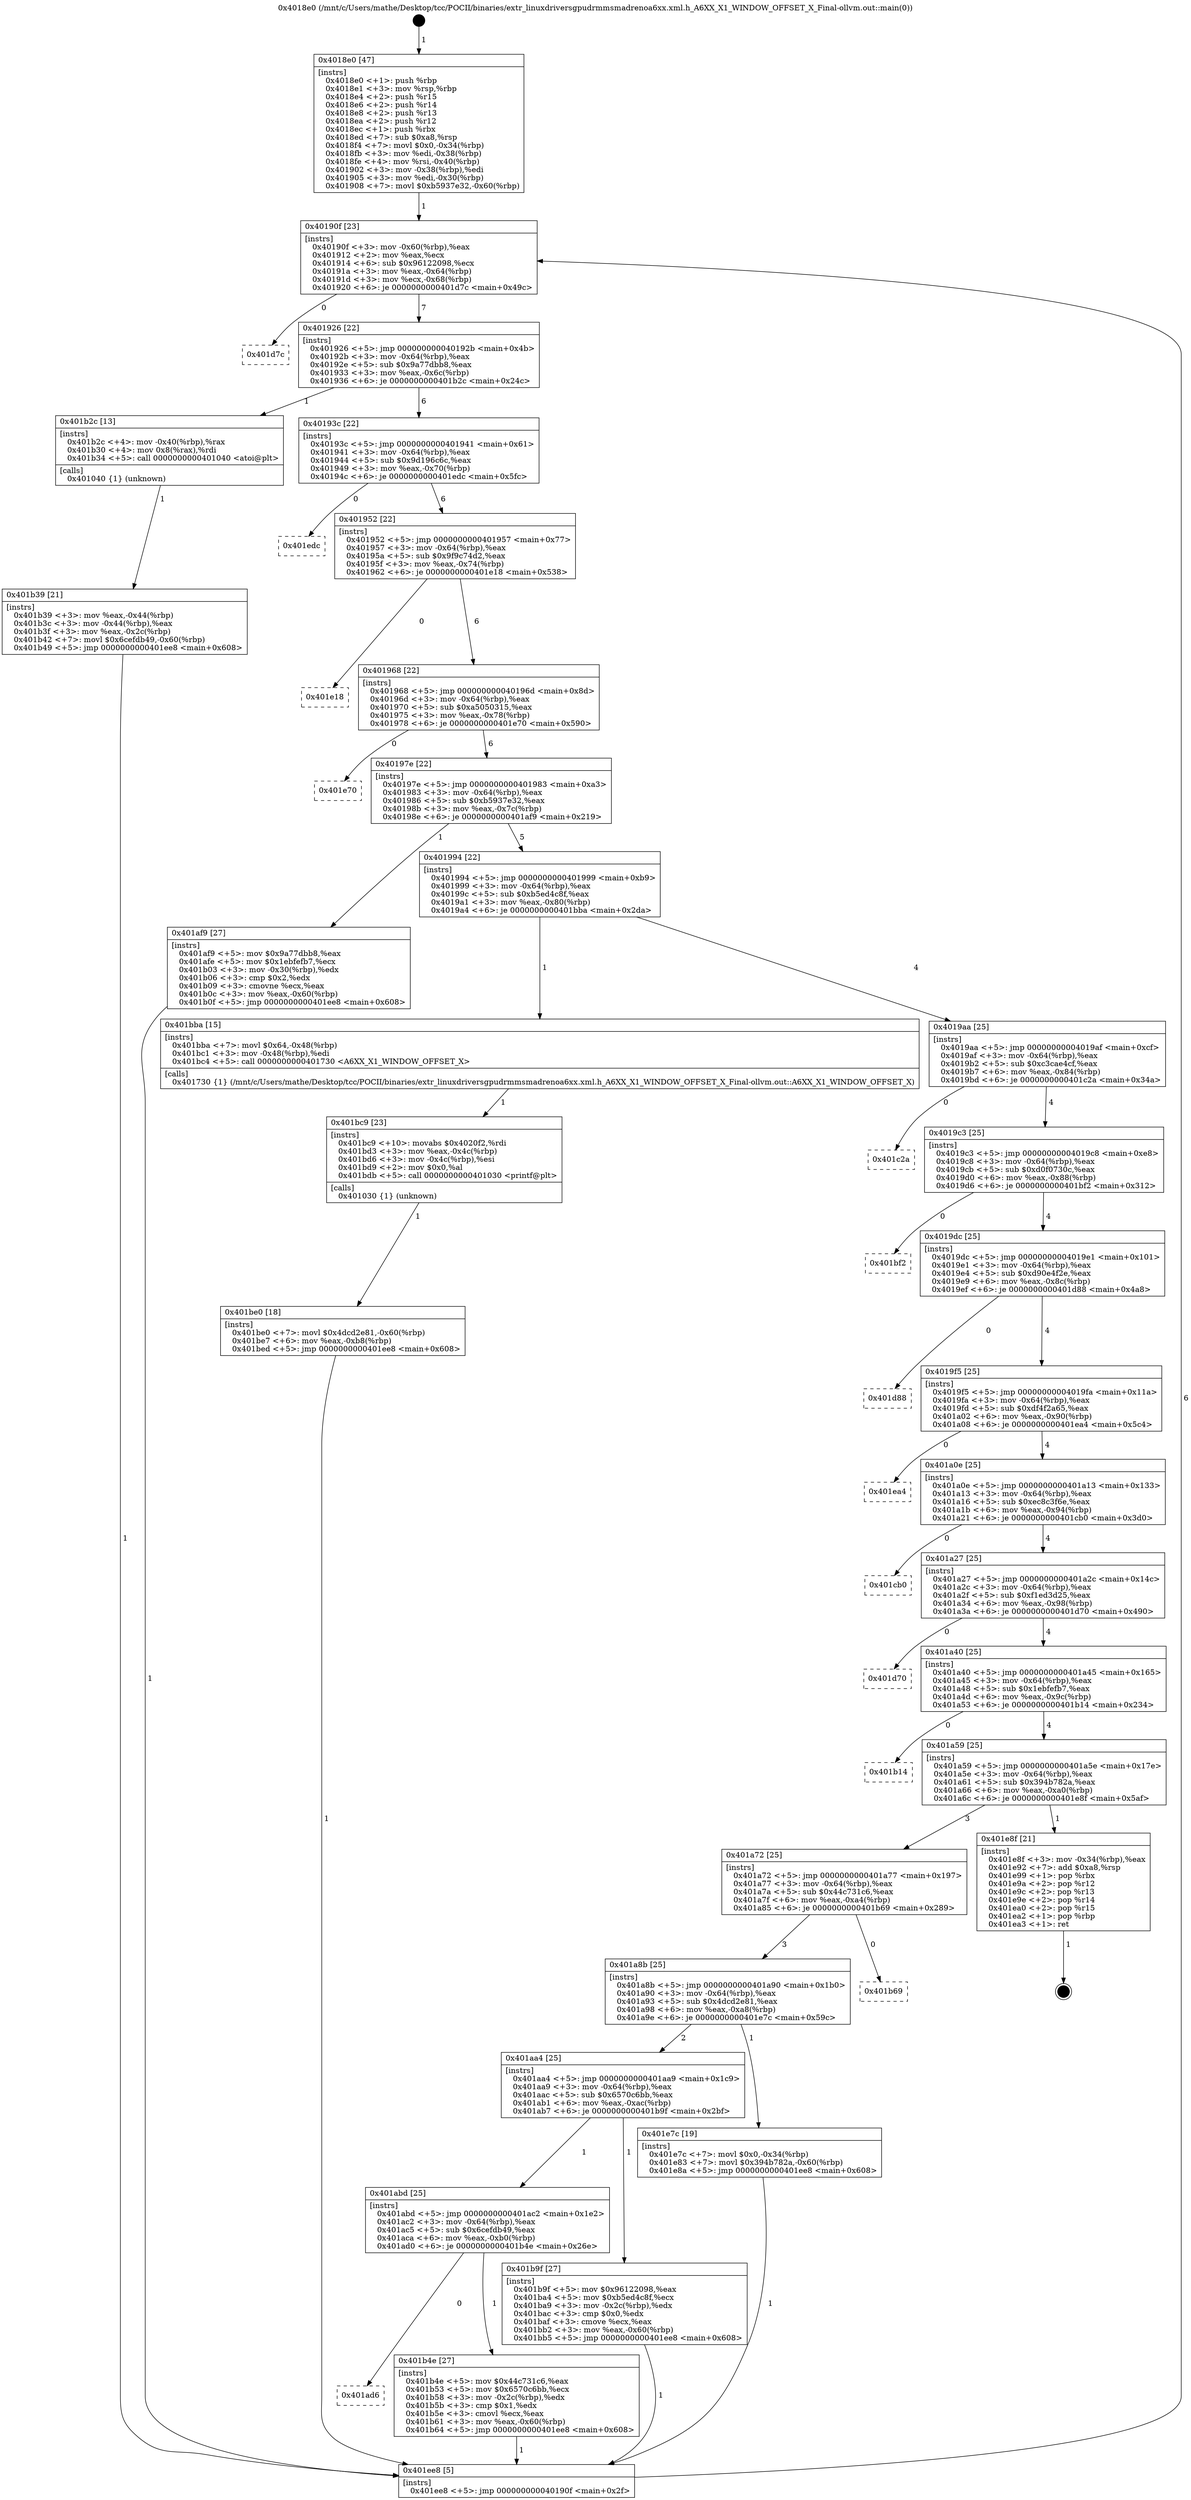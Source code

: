 digraph "0x4018e0" {
  label = "0x4018e0 (/mnt/c/Users/mathe/Desktop/tcc/POCII/binaries/extr_linuxdriversgpudrmmsmadrenoa6xx.xml.h_A6XX_X1_WINDOW_OFFSET_X_Final-ollvm.out::main(0))"
  labelloc = "t"
  node[shape=record]

  Entry [label="",width=0.3,height=0.3,shape=circle,fillcolor=black,style=filled]
  "0x40190f" [label="{
     0x40190f [23]\l
     | [instrs]\l
     &nbsp;&nbsp;0x40190f \<+3\>: mov -0x60(%rbp),%eax\l
     &nbsp;&nbsp;0x401912 \<+2\>: mov %eax,%ecx\l
     &nbsp;&nbsp;0x401914 \<+6\>: sub $0x96122098,%ecx\l
     &nbsp;&nbsp;0x40191a \<+3\>: mov %eax,-0x64(%rbp)\l
     &nbsp;&nbsp;0x40191d \<+3\>: mov %ecx,-0x68(%rbp)\l
     &nbsp;&nbsp;0x401920 \<+6\>: je 0000000000401d7c \<main+0x49c\>\l
  }"]
  "0x401d7c" [label="{
     0x401d7c\l
  }", style=dashed]
  "0x401926" [label="{
     0x401926 [22]\l
     | [instrs]\l
     &nbsp;&nbsp;0x401926 \<+5\>: jmp 000000000040192b \<main+0x4b\>\l
     &nbsp;&nbsp;0x40192b \<+3\>: mov -0x64(%rbp),%eax\l
     &nbsp;&nbsp;0x40192e \<+5\>: sub $0x9a77dbb8,%eax\l
     &nbsp;&nbsp;0x401933 \<+3\>: mov %eax,-0x6c(%rbp)\l
     &nbsp;&nbsp;0x401936 \<+6\>: je 0000000000401b2c \<main+0x24c\>\l
  }"]
  Exit [label="",width=0.3,height=0.3,shape=circle,fillcolor=black,style=filled,peripheries=2]
  "0x401b2c" [label="{
     0x401b2c [13]\l
     | [instrs]\l
     &nbsp;&nbsp;0x401b2c \<+4\>: mov -0x40(%rbp),%rax\l
     &nbsp;&nbsp;0x401b30 \<+4\>: mov 0x8(%rax),%rdi\l
     &nbsp;&nbsp;0x401b34 \<+5\>: call 0000000000401040 \<atoi@plt\>\l
     | [calls]\l
     &nbsp;&nbsp;0x401040 \{1\} (unknown)\l
  }"]
  "0x40193c" [label="{
     0x40193c [22]\l
     | [instrs]\l
     &nbsp;&nbsp;0x40193c \<+5\>: jmp 0000000000401941 \<main+0x61\>\l
     &nbsp;&nbsp;0x401941 \<+3\>: mov -0x64(%rbp),%eax\l
     &nbsp;&nbsp;0x401944 \<+5\>: sub $0x9d196c6c,%eax\l
     &nbsp;&nbsp;0x401949 \<+3\>: mov %eax,-0x70(%rbp)\l
     &nbsp;&nbsp;0x40194c \<+6\>: je 0000000000401edc \<main+0x5fc\>\l
  }"]
  "0x401be0" [label="{
     0x401be0 [18]\l
     | [instrs]\l
     &nbsp;&nbsp;0x401be0 \<+7\>: movl $0x4dcd2e81,-0x60(%rbp)\l
     &nbsp;&nbsp;0x401be7 \<+6\>: mov %eax,-0xb8(%rbp)\l
     &nbsp;&nbsp;0x401bed \<+5\>: jmp 0000000000401ee8 \<main+0x608\>\l
  }"]
  "0x401edc" [label="{
     0x401edc\l
  }", style=dashed]
  "0x401952" [label="{
     0x401952 [22]\l
     | [instrs]\l
     &nbsp;&nbsp;0x401952 \<+5\>: jmp 0000000000401957 \<main+0x77\>\l
     &nbsp;&nbsp;0x401957 \<+3\>: mov -0x64(%rbp),%eax\l
     &nbsp;&nbsp;0x40195a \<+5\>: sub $0x9f9c74d2,%eax\l
     &nbsp;&nbsp;0x40195f \<+3\>: mov %eax,-0x74(%rbp)\l
     &nbsp;&nbsp;0x401962 \<+6\>: je 0000000000401e18 \<main+0x538\>\l
  }"]
  "0x401bc9" [label="{
     0x401bc9 [23]\l
     | [instrs]\l
     &nbsp;&nbsp;0x401bc9 \<+10\>: movabs $0x4020f2,%rdi\l
     &nbsp;&nbsp;0x401bd3 \<+3\>: mov %eax,-0x4c(%rbp)\l
     &nbsp;&nbsp;0x401bd6 \<+3\>: mov -0x4c(%rbp),%esi\l
     &nbsp;&nbsp;0x401bd9 \<+2\>: mov $0x0,%al\l
     &nbsp;&nbsp;0x401bdb \<+5\>: call 0000000000401030 \<printf@plt\>\l
     | [calls]\l
     &nbsp;&nbsp;0x401030 \{1\} (unknown)\l
  }"]
  "0x401e18" [label="{
     0x401e18\l
  }", style=dashed]
  "0x401968" [label="{
     0x401968 [22]\l
     | [instrs]\l
     &nbsp;&nbsp;0x401968 \<+5\>: jmp 000000000040196d \<main+0x8d\>\l
     &nbsp;&nbsp;0x40196d \<+3\>: mov -0x64(%rbp),%eax\l
     &nbsp;&nbsp;0x401970 \<+5\>: sub $0xa5050315,%eax\l
     &nbsp;&nbsp;0x401975 \<+3\>: mov %eax,-0x78(%rbp)\l
     &nbsp;&nbsp;0x401978 \<+6\>: je 0000000000401e70 \<main+0x590\>\l
  }"]
  "0x401ad6" [label="{
     0x401ad6\l
  }", style=dashed]
  "0x401e70" [label="{
     0x401e70\l
  }", style=dashed]
  "0x40197e" [label="{
     0x40197e [22]\l
     | [instrs]\l
     &nbsp;&nbsp;0x40197e \<+5\>: jmp 0000000000401983 \<main+0xa3\>\l
     &nbsp;&nbsp;0x401983 \<+3\>: mov -0x64(%rbp),%eax\l
     &nbsp;&nbsp;0x401986 \<+5\>: sub $0xb5937e32,%eax\l
     &nbsp;&nbsp;0x40198b \<+3\>: mov %eax,-0x7c(%rbp)\l
     &nbsp;&nbsp;0x40198e \<+6\>: je 0000000000401af9 \<main+0x219\>\l
  }"]
  "0x401b4e" [label="{
     0x401b4e [27]\l
     | [instrs]\l
     &nbsp;&nbsp;0x401b4e \<+5\>: mov $0x44c731c6,%eax\l
     &nbsp;&nbsp;0x401b53 \<+5\>: mov $0x6570c6bb,%ecx\l
     &nbsp;&nbsp;0x401b58 \<+3\>: mov -0x2c(%rbp),%edx\l
     &nbsp;&nbsp;0x401b5b \<+3\>: cmp $0x1,%edx\l
     &nbsp;&nbsp;0x401b5e \<+3\>: cmovl %ecx,%eax\l
     &nbsp;&nbsp;0x401b61 \<+3\>: mov %eax,-0x60(%rbp)\l
     &nbsp;&nbsp;0x401b64 \<+5\>: jmp 0000000000401ee8 \<main+0x608\>\l
  }"]
  "0x401af9" [label="{
     0x401af9 [27]\l
     | [instrs]\l
     &nbsp;&nbsp;0x401af9 \<+5\>: mov $0x9a77dbb8,%eax\l
     &nbsp;&nbsp;0x401afe \<+5\>: mov $0x1ebfefb7,%ecx\l
     &nbsp;&nbsp;0x401b03 \<+3\>: mov -0x30(%rbp),%edx\l
     &nbsp;&nbsp;0x401b06 \<+3\>: cmp $0x2,%edx\l
     &nbsp;&nbsp;0x401b09 \<+3\>: cmovne %ecx,%eax\l
     &nbsp;&nbsp;0x401b0c \<+3\>: mov %eax,-0x60(%rbp)\l
     &nbsp;&nbsp;0x401b0f \<+5\>: jmp 0000000000401ee8 \<main+0x608\>\l
  }"]
  "0x401994" [label="{
     0x401994 [22]\l
     | [instrs]\l
     &nbsp;&nbsp;0x401994 \<+5\>: jmp 0000000000401999 \<main+0xb9\>\l
     &nbsp;&nbsp;0x401999 \<+3\>: mov -0x64(%rbp),%eax\l
     &nbsp;&nbsp;0x40199c \<+5\>: sub $0xb5ed4c8f,%eax\l
     &nbsp;&nbsp;0x4019a1 \<+3\>: mov %eax,-0x80(%rbp)\l
     &nbsp;&nbsp;0x4019a4 \<+6\>: je 0000000000401bba \<main+0x2da\>\l
  }"]
  "0x401ee8" [label="{
     0x401ee8 [5]\l
     | [instrs]\l
     &nbsp;&nbsp;0x401ee8 \<+5\>: jmp 000000000040190f \<main+0x2f\>\l
  }"]
  "0x4018e0" [label="{
     0x4018e0 [47]\l
     | [instrs]\l
     &nbsp;&nbsp;0x4018e0 \<+1\>: push %rbp\l
     &nbsp;&nbsp;0x4018e1 \<+3\>: mov %rsp,%rbp\l
     &nbsp;&nbsp;0x4018e4 \<+2\>: push %r15\l
     &nbsp;&nbsp;0x4018e6 \<+2\>: push %r14\l
     &nbsp;&nbsp;0x4018e8 \<+2\>: push %r13\l
     &nbsp;&nbsp;0x4018ea \<+2\>: push %r12\l
     &nbsp;&nbsp;0x4018ec \<+1\>: push %rbx\l
     &nbsp;&nbsp;0x4018ed \<+7\>: sub $0xa8,%rsp\l
     &nbsp;&nbsp;0x4018f4 \<+7\>: movl $0x0,-0x34(%rbp)\l
     &nbsp;&nbsp;0x4018fb \<+3\>: mov %edi,-0x38(%rbp)\l
     &nbsp;&nbsp;0x4018fe \<+4\>: mov %rsi,-0x40(%rbp)\l
     &nbsp;&nbsp;0x401902 \<+3\>: mov -0x38(%rbp),%edi\l
     &nbsp;&nbsp;0x401905 \<+3\>: mov %edi,-0x30(%rbp)\l
     &nbsp;&nbsp;0x401908 \<+7\>: movl $0xb5937e32,-0x60(%rbp)\l
  }"]
  "0x401b39" [label="{
     0x401b39 [21]\l
     | [instrs]\l
     &nbsp;&nbsp;0x401b39 \<+3\>: mov %eax,-0x44(%rbp)\l
     &nbsp;&nbsp;0x401b3c \<+3\>: mov -0x44(%rbp),%eax\l
     &nbsp;&nbsp;0x401b3f \<+3\>: mov %eax,-0x2c(%rbp)\l
     &nbsp;&nbsp;0x401b42 \<+7\>: movl $0x6cefdb49,-0x60(%rbp)\l
     &nbsp;&nbsp;0x401b49 \<+5\>: jmp 0000000000401ee8 \<main+0x608\>\l
  }"]
  "0x401abd" [label="{
     0x401abd [25]\l
     | [instrs]\l
     &nbsp;&nbsp;0x401abd \<+5\>: jmp 0000000000401ac2 \<main+0x1e2\>\l
     &nbsp;&nbsp;0x401ac2 \<+3\>: mov -0x64(%rbp),%eax\l
     &nbsp;&nbsp;0x401ac5 \<+5\>: sub $0x6cefdb49,%eax\l
     &nbsp;&nbsp;0x401aca \<+6\>: mov %eax,-0xb0(%rbp)\l
     &nbsp;&nbsp;0x401ad0 \<+6\>: je 0000000000401b4e \<main+0x26e\>\l
  }"]
  "0x401bba" [label="{
     0x401bba [15]\l
     | [instrs]\l
     &nbsp;&nbsp;0x401bba \<+7\>: movl $0x64,-0x48(%rbp)\l
     &nbsp;&nbsp;0x401bc1 \<+3\>: mov -0x48(%rbp),%edi\l
     &nbsp;&nbsp;0x401bc4 \<+5\>: call 0000000000401730 \<A6XX_X1_WINDOW_OFFSET_X\>\l
     | [calls]\l
     &nbsp;&nbsp;0x401730 \{1\} (/mnt/c/Users/mathe/Desktop/tcc/POCII/binaries/extr_linuxdriversgpudrmmsmadrenoa6xx.xml.h_A6XX_X1_WINDOW_OFFSET_X_Final-ollvm.out::A6XX_X1_WINDOW_OFFSET_X)\l
  }"]
  "0x4019aa" [label="{
     0x4019aa [25]\l
     | [instrs]\l
     &nbsp;&nbsp;0x4019aa \<+5\>: jmp 00000000004019af \<main+0xcf\>\l
     &nbsp;&nbsp;0x4019af \<+3\>: mov -0x64(%rbp),%eax\l
     &nbsp;&nbsp;0x4019b2 \<+5\>: sub $0xc3cae4cf,%eax\l
     &nbsp;&nbsp;0x4019b7 \<+6\>: mov %eax,-0x84(%rbp)\l
     &nbsp;&nbsp;0x4019bd \<+6\>: je 0000000000401c2a \<main+0x34a\>\l
  }"]
  "0x401b9f" [label="{
     0x401b9f [27]\l
     | [instrs]\l
     &nbsp;&nbsp;0x401b9f \<+5\>: mov $0x96122098,%eax\l
     &nbsp;&nbsp;0x401ba4 \<+5\>: mov $0xb5ed4c8f,%ecx\l
     &nbsp;&nbsp;0x401ba9 \<+3\>: mov -0x2c(%rbp),%edx\l
     &nbsp;&nbsp;0x401bac \<+3\>: cmp $0x0,%edx\l
     &nbsp;&nbsp;0x401baf \<+3\>: cmove %ecx,%eax\l
     &nbsp;&nbsp;0x401bb2 \<+3\>: mov %eax,-0x60(%rbp)\l
     &nbsp;&nbsp;0x401bb5 \<+5\>: jmp 0000000000401ee8 \<main+0x608\>\l
  }"]
  "0x401c2a" [label="{
     0x401c2a\l
  }", style=dashed]
  "0x4019c3" [label="{
     0x4019c3 [25]\l
     | [instrs]\l
     &nbsp;&nbsp;0x4019c3 \<+5\>: jmp 00000000004019c8 \<main+0xe8\>\l
     &nbsp;&nbsp;0x4019c8 \<+3\>: mov -0x64(%rbp),%eax\l
     &nbsp;&nbsp;0x4019cb \<+5\>: sub $0xd0f0730c,%eax\l
     &nbsp;&nbsp;0x4019d0 \<+6\>: mov %eax,-0x88(%rbp)\l
     &nbsp;&nbsp;0x4019d6 \<+6\>: je 0000000000401bf2 \<main+0x312\>\l
  }"]
  "0x401aa4" [label="{
     0x401aa4 [25]\l
     | [instrs]\l
     &nbsp;&nbsp;0x401aa4 \<+5\>: jmp 0000000000401aa9 \<main+0x1c9\>\l
     &nbsp;&nbsp;0x401aa9 \<+3\>: mov -0x64(%rbp),%eax\l
     &nbsp;&nbsp;0x401aac \<+5\>: sub $0x6570c6bb,%eax\l
     &nbsp;&nbsp;0x401ab1 \<+6\>: mov %eax,-0xac(%rbp)\l
     &nbsp;&nbsp;0x401ab7 \<+6\>: je 0000000000401b9f \<main+0x2bf\>\l
  }"]
  "0x401bf2" [label="{
     0x401bf2\l
  }", style=dashed]
  "0x4019dc" [label="{
     0x4019dc [25]\l
     | [instrs]\l
     &nbsp;&nbsp;0x4019dc \<+5\>: jmp 00000000004019e1 \<main+0x101\>\l
     &nbsp;&nbsp;0x4019e1 \<+3\>: mov -0x64(%rbp),%eax\l
     &nbsp;&nbsp;0x4019e4 \<+5\>: sub $0xd90e4f2e,%eax\l
     &nbsp;&nbsp;0x4019e9 \<+6\>: mov %eax,-0x8c(%rbp)\l
     &nbsp;&nbsp;0x4019ef \<+6\>: je 0000000000401d88 \<main+0x4a8\>\l
  }"]
  "0x401e7c" [label="{
     0x401e7c [19]\l
     | [instrs]\l
     &nbsp;&nbsp;0x401e7c \<+7\>: movl $0x0,-0x34(%rbp)\l
     &nbsp;&nbsp;0x401e83 \<+7\>: movl $0x394b782a,-0x60(%rbp)\l
     &nbsp;&nbsp;0x401e8a \<+5\>: jmp 0000000000401ee8 \<main+0x608\>\l
  }"]
  "0x401d88" [label="{
     0x401d88\l
  }", style=dashed]
  "0x4019f5" [label="{
     0x4019f5 [25]\l
     | [instrs]\l
     &nbsp;&nbsp;0x4019f5 \<+5\>: jmp 00000000004019fa \<main+0x11a\>\l
     &nbsp;&nbsp;0x4019fa \<+3\>: mov -0x64(%rbp),%eax\l
     &nbsp;&nbsp;0x4019fd \<+5\>: sub $0xdf4f2a65,%eax\l
     &nbsp;&nbsp;0x401a02 \<+6\>: mov %eax,-0x90(%rbp)\l
     &nbsp;&nbsp;0x401a08 \<+6\>: je 0000000000401ea4 \<main+0x5c4\>\l
  }"]
  "0x401a8b" [label="{
     0x401a8b [25]\l
     | [instrs]\l
     &nbsp;&nbsp;0x401a8b \<+5\>: jmp 0000000000401a90 \<main+0x1b0\>\l
     &nbsp;&nbsp;0x401a90 \<+3\>: mov -0x64(%rbp),%eax\l
     &nbsp;&nbsp;0x401a93 \<+5\>: sub $0x4dcd2e81,%eax\l
     &nbsp;&nbsp;0x401a98 \<+6\>: mov %eax,-0xa8(%rbp)\l
     &nbsp;&nbsp;0x401a9e \<+6\>: je 0000000000401e7c \<main+0x59c\>\l
  }"]
  "0x401ea4" [label="{
     0x401ea4\l
  }", style=dashed]
  "0x401a0e" [label="{
     0x401a0e [25]\l
     | [instrs]\l
     &nbsp;&nbsp;0x401a0e \<+5\>: jmp 0000000000401a13 \<main+0x133\>\l
     &nbsp;&nbsp;0x401a13 \<+3\>: mov -0x64(%rbp),%eax\l
     &nbsp;&nbsp;0x401a16 \<+5\>: sub $0xec8c3f6e,%eax\l
     &nbsp;&nbsp;0x401a1b \<+6\>: mov %eax,-0x94(%rbp)\l
     &nbsp;&nbsp;0x401a21 \<+6\>: je 0000000000401cb0 \<main+0x3d0\>\l
  }"]
  "0x401b69" [label="{
     0x401b69\l
  }", style=dashed]
  "0x401cb0" [label="{
     0x401cb0\l
  }", style=dashed]
  "0x401a27" [label="{
     0x401a27 [25]\l
     | [instrs]\l
     &nbsp;&nbsp;0x401a27 \<+5\>: jmp 0000000000401a2c \<main+0x14c\>\l
     &nbsp;&nbsp;0x401a2c \<+3\>: mov -0x64(%rbp),%eax\l
     &nbsp;&nbsp;0x401a2f \<+5\>: sub $0xf1ed3d25,%eax\l
     &nbsp;&nbsp;0x401a34 \<+6\>: mov %eax,-0x98(%rbp)\l
     &nbsp;&nbsp;0x401a3a \<+6\>: je 0000000000401d70 \<main+0x490\>\l
  }"]
  "0x401a72" [label="{
     0x401a72 [25]\l
     | [instrs]\l
     &nbsp;&nbsp;0x401a72 \<+5\>: jmp 0000000000401a77 \<main+0x197\>\l
     &nbsp;&nbsp;0x401a77 \<+3\>: mov -0x64(%rbp),%eax\l
     &nbsp;&nbsp;0x401a7a \<+5\>: sub $0x44c731c6,%eax\l
     &nbsp;&nbsp;0x401a7f \<+6\>: mov %eax,-0xa4(%rbp)\l
     &nbsp;&nbsp;0x401a85 \<+6\>: je 0000000000401b69 \<main+0x289\>\l
  }"]
  "0x401d70" [label="{
     0x401d70\l
  }", style=dashed]
  "0x401a40" [label="{
     0x401a40 [25]\l
     | [instrs]\l
     &nbsp;&nbsp;0x401a40 \<+5\>: jmp 0000000000401a45 \<main+0x165\>\l
     &nbsp;&nbsp;0x401a45 \<+3\>: mov -0x64(%rbp),%eax\l
     &nbsp;&nbsp;0x401a48 \<+5\>: sub $0x1ebfefb7,%eax\l
     &nbsp;&nbsp;0x401a4d \<+6\>: mov %eax,-0x9c(%rbp)\l
     &nbsp;&nbsp;0x401a53 \<+6\>: je 0000000000401b14 \<main+0x234\>\l
  }"]
  "0x401e8f" [label="{
     0x401e8f [21]\l
     | [instrs]\l
     &nbsp;&nbsp;0x401e8f \<+3\>: mov -0x34(%rbp),%eax\l
     &nbsp;&nbsp;0x401e92 \<+7\>: add $0xa8,%rsp\l
     &nbsp;&nbsp;0x401e99 \<+1\>: pop %rbx\l
     &nbsp;&nbsp;0x401e9a \<+2\>: pop %r12\l
     &nbsp;&nbsp;0x401e9c \<+2\>: pop %r13\l
     &nbsp;&nbsp;0x401e9e \<+2\>: pop %r14\l
     &nbsp;&nbsp;0x401ea0 \<+2\>: pop %r15\l
     &nbsp;&nbsp;0x401ea2 \<+1\>: pop %rbp\l
     &nbsp;&nbsp;0x401ea3 \<+1\>: ret\l
  }"]
  "0x401b14" [label="{
     0x401b14\l
  }", style=dashed]
  "0x401a59" [label="{
     0x401a59 [25]\l
     | [instrs]\l
     &nbsp;&nbsp;0x401a59 \<+5\>: jmp 0000000000401a5e \<main+0x17e\>\l
     &nbsp;&nbsp;0x401a5e \<+3\>: mov -0x64(%rbp),%eax\l
     &nbsp;&nbsp;0x401a61 \<+5\>: sub $0x394b782a,%eax\l
     &nbsp;&nbsp;0x401a66 \<+6\>: mov %eax,-0xa0(%rbp)\l
     &nbsp;&nbsp;0x401a6c \<+6\>: je 0000000000401e8f \<main+0x5af\>\l
  }"]
  Entry -> "0x4018e0" [label=" 1"]
  "0x40190f" -> "0x401d7c" [label=" 0"]
  "0x40190f" -> "0x401926" [label=" 7"]
  "0x401e8f" -> Exit [label=" 1"]
  "0x401926" -> "0x401b2c" [label=" 1"]
  "0x401926" -> "0x40193c" [label=" 6"]
  "0x401e7c" -> "0x401ee8" [label=" 1"]
  "0x40193c" -> "0x401edc" [label=" 0"]
  "0x40193c" -> "0x401952" [label=" 6"]
  "0x401be0" -> "0x401ee8" [label=" 1"]
  "0x401952" -> "0x401e18" [label=" 0"]
  "0x401952" -> "0x401968" [label=" 6"]
  "0x401bc9" -> "0x401be0" [label=" 1"]
  "0x401968" -> "0x401e70" [label=" 0"]
  "0x401968" -> "0x40197e" [label=" 6"]
  "0x401bba" -> "0x401bc9" [label=" 1"]
  "0x40197e" -> "0x401af9" [label=" 1"]
  "0x40197e" -> "0x401994" [label=" 5"]
  "0x401af9" -> "0x401ee8" [label=" 1"]
  "0x4018e0" -> "0x40190f" [label=" 1"]
  "0x401ee8" -> "0x40190f" [label=" 6"]
  "0x401b2c" -> "0x401b39" [label=" 1"]
  "0x401b39" -> "0x401ee8" [label=" 1"]
  "0x401b9f" -> "0x401ee8" [label=" 1"]
  "0x401994" -> "0x401bba" [label=" 1"]
  "0x401994" -> "0x4019aa" [label=" 4"]
  "0x401abd" -> "0x401ad6" [label=" 0"]
  "0x4019aa" -> "0x401c2a" [label=" 0"]
  "0x4019aa" -> "0x4019c3" [label=" 4"]
  "0x401abd" -> "0x401b4e" [label=" 1"]
  "0x4019c3" -> "0x401bf2" [label=" 0"]
  "0x4019c3" -> "0x4019dc" [label=" 4"]
  "0x401aa4" -> "0x401abd" [label=" 1"]
  "0x4019dc" -> "0x401d88" [label=" 0"]
  "0x4019dc" -> "0x4019f5" [label=" 4"]
  "0x401aa4" -> "0x401b9f" [label=" 1"]
  "0x4019f5" -> "0x401ea4" [label=" 0"]
  "0x4019f5" -> "0x401a0e" [label=" 4"]
  "0x401a8b" -> "0x401aa4" [label=" 2"]
  "0x401a0e" -> "0x401cb0" [label=" 0"]
  "0x401a0e" -> "0x401a27" [label=" 4"]
  "0x401a8b" -> "0x401e7c" [label=" 1"]
  "0x401a27" -> "0x401d70" [label=" 0"]
  "0x401a27" -> "0x401a40" [label=" 4"]
  "0x401a72" -> "0x401a8b" [label=" 3"]
  "0x401a40" -> "0x401b14" [label=" 0"]
  "0x401a40" -> "0x401a59" [label=" 4"]
  "0x401a72" -> "0x401b69" [label=" 0"]
  "0x401a59" -> "0x401e8f" [label=" 1"]
  "0x401a59" -> "0x401a72" [label=" 3"]
  "0x401b4e" -> "0x401ee8" [label=" 1"]
}
